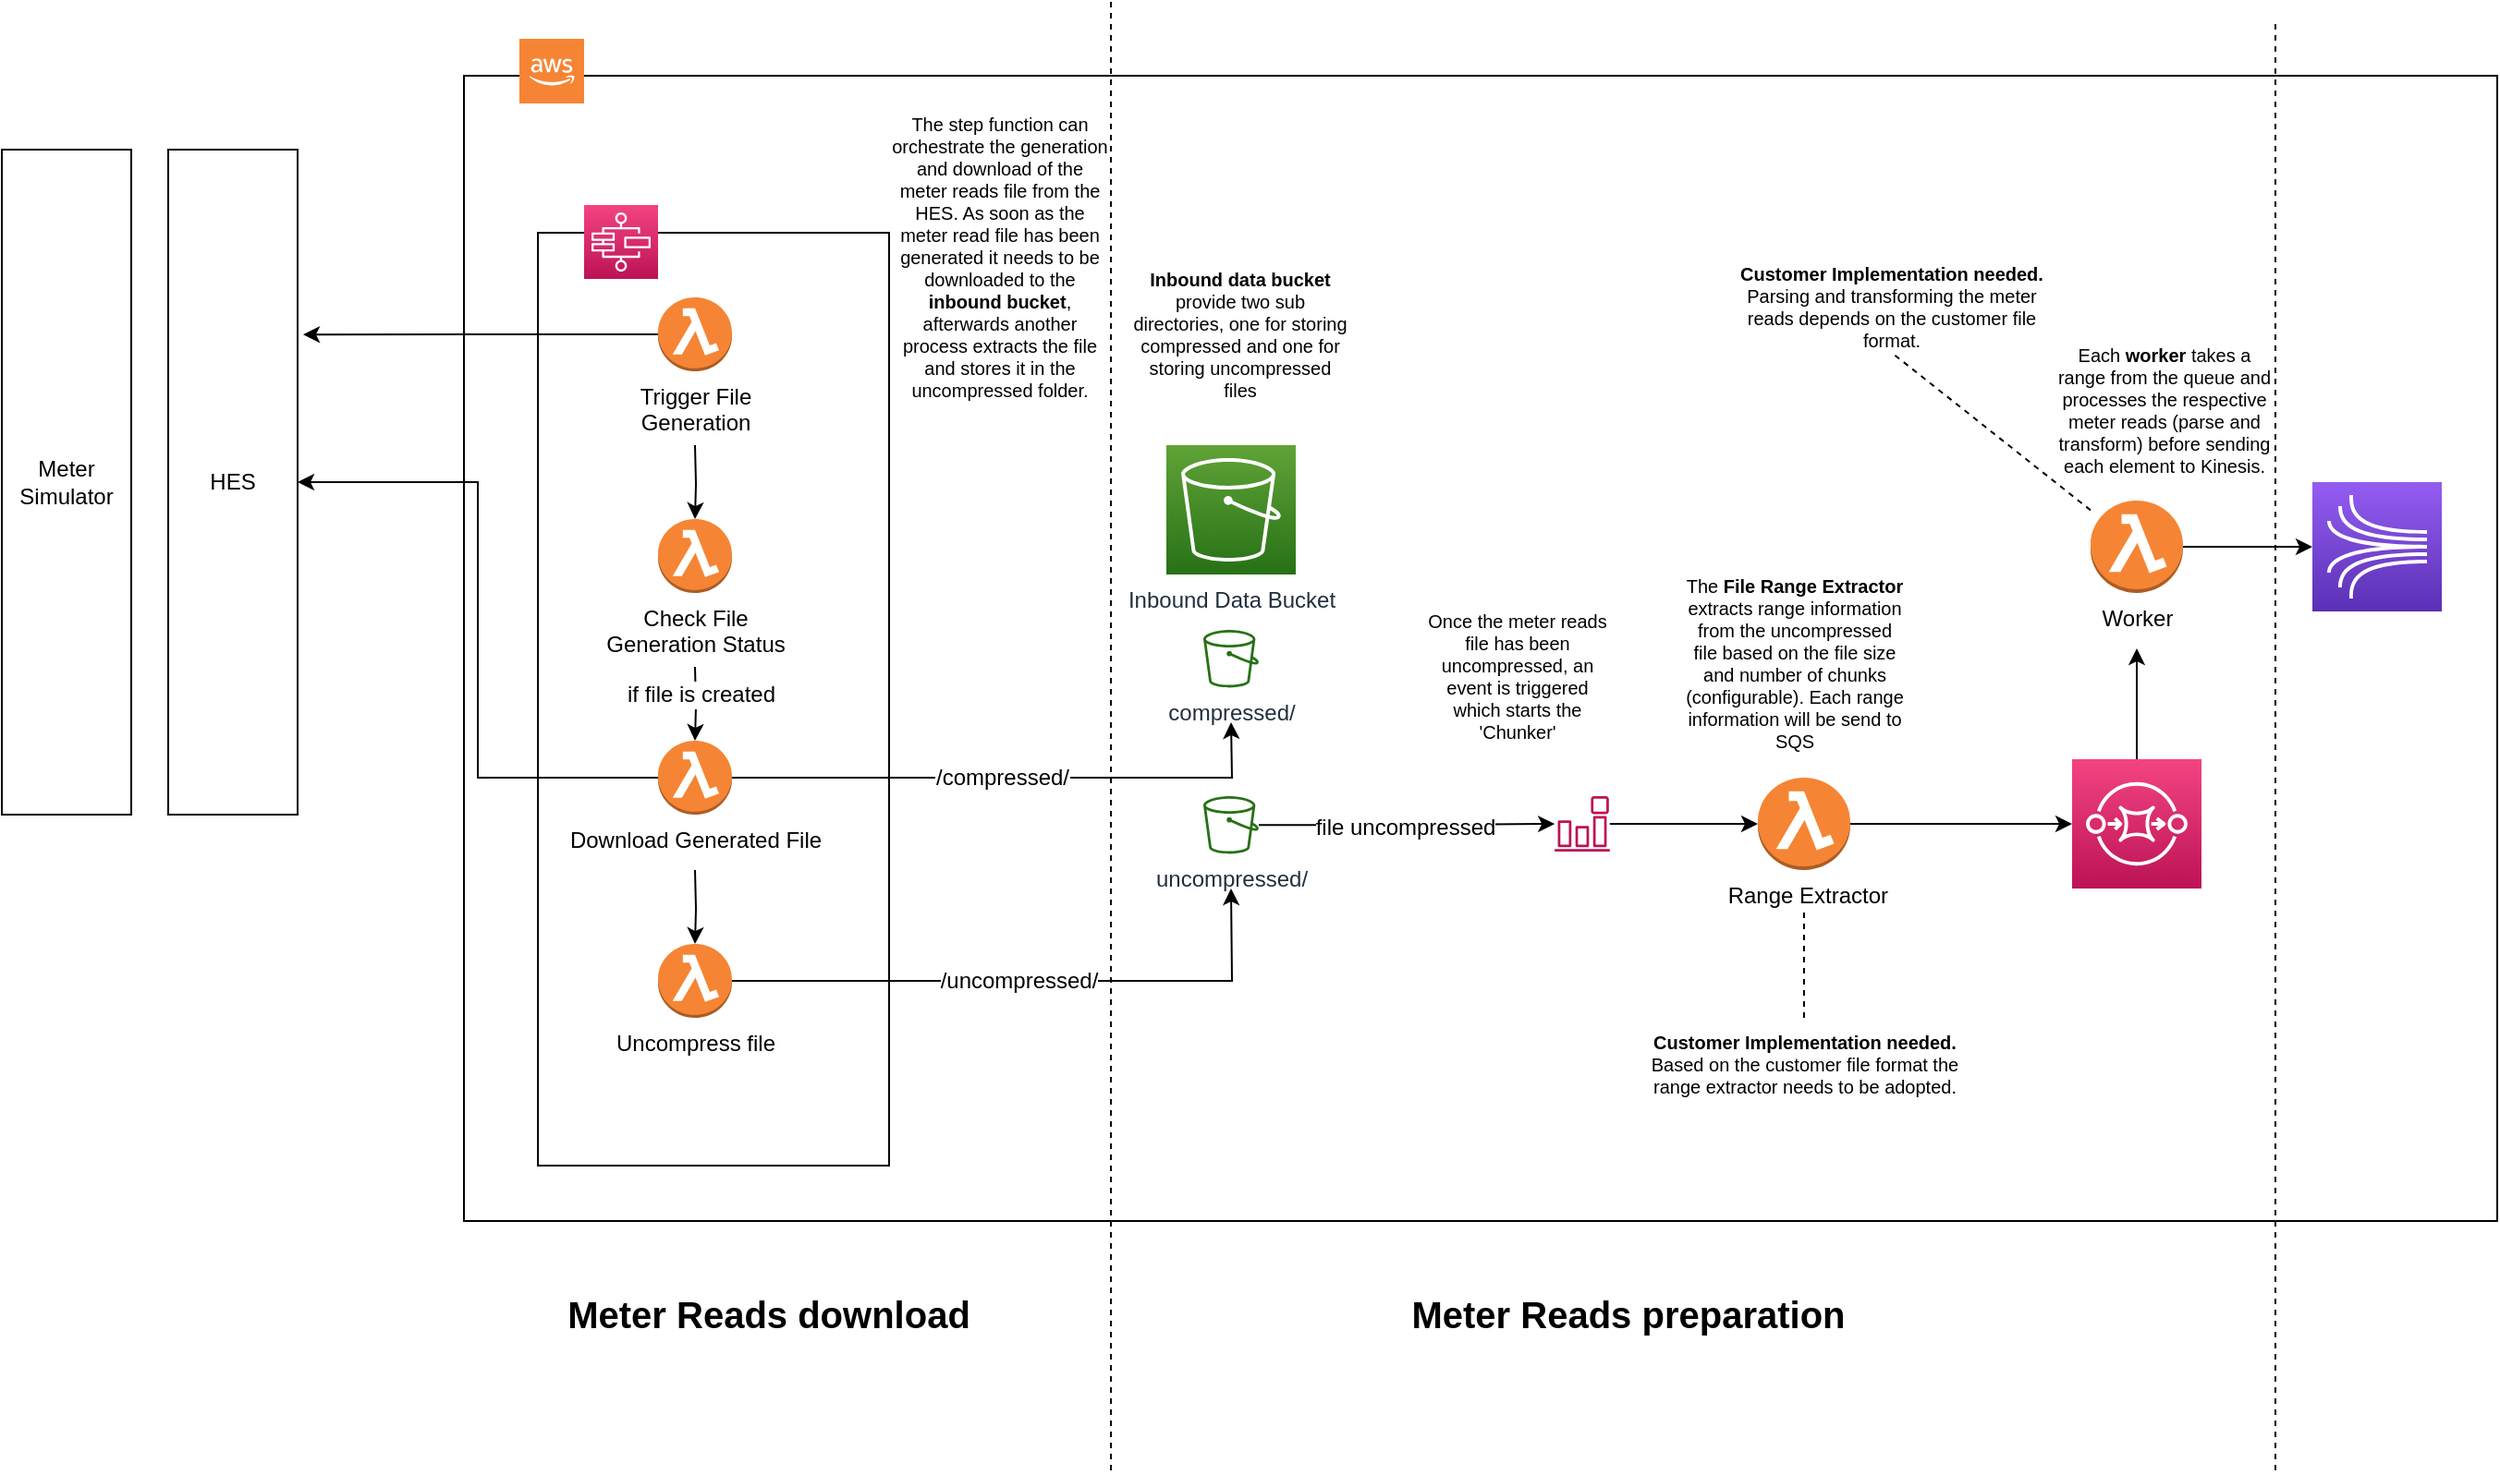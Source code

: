 <mxfile version="12.4.8" type="device"><diagram id="jpNb6YVZosW5PQ_7fI71" name="Page-1"><mxGraphModel dx="2015" dy="1127" grid="1" gridSize="10" guides="1" tooltips="1" connect="1" arrows="1" fold="1" page="1" pageScale="1" pageWidth="850" pageHeight="1100" math="0" shadow="0"><root><mxCell id="0"/><mxCell id="1" parent="0"/><mxCell id="XXg7v4215QbWHJBdVhu7-3" value="" style="rounded=0;whiteSpace=wrap;html=1;fillColor=none;" vertex="1" parent="1"><mxGeometry x="290" y="90" width="1100" height="620" as="geometry"/></mxCell><mxCell id="XXg7v4215QbWHJBdVhu7-9" value="" style="rounded=0;whiteSpace=wrap;html=1;fillColor=none;" vertex="1" parent="1"><mxGeometry x="330" y="175" width="190" height="505" as="geometry"/></mxCell><mxCell id="XXg7v4215QbWHJBdVhu7-1" value="Meter Simulator" style="rounded=0;whiteSpace=wrap;html=1;" vertex="1" parent="1"><mxGeometry x="40" y="130" width="70" height="360" as="geometry"/></mxCell><mxCell id="XXg7v4215QbWHJBdVhu7-2" value="HES" style="rounded=0;whiteSpace=wrap;html=1;" vertex="1" parent="1"><mxGeometry x="130" y="130" width="70" height="360" as="geometry"/></mxCell><mxCell id="XXg7v4215QbWHJBdVhu7-4" value="" style="outlineConnect=0;dashed=0;verticalLabelPosition=bottom;verticalAlign=top;align=center;html=1;shape=mxgraph.aws3.cloud_2;fillColor=#F58534;gradientColor=none;" vertex="1" parent="1"><mxGeometry x="320" y="70" width="35" height="35" as="geometry"/></mxCell><mxCell id="XXg7v4215QbWHJBdVhu7-10" style="edgeStyle=orthogonalEdgeStyle;rounded=0;orthogonalLoop=1;jettySize=auto;html=1;entryX=1.043;entryY=0.278;entryDx=0;entryDy=0;entryPerimeter=0;" edge="1" parent="1" source="XXg7v4215QbWHJBdVhu7-5" target="XXg7v4215QbWHJBdVhu7-2"><mxGeometry relative="1" as="geometry"/></mxCell><mxCell id="XXg7v4215QbWHJBdVhu7-20" style="edgeStyle=orthogonalEdgeStyle;rounded=0;orthogonalLoop=1;jettySize=auto;html=1;" edge="1" parent="1" target="XXg7v4215QbWHJBdVhu7-11"><mxGeometry relative="1" as="geometry"><mxPoint x="415" y="290" as="sourcePoint"/></mxGeometry></mxCell><mxCell id="XXg7v4215QbWHJBdVhu7-5" value="&lt;div&gt;Trigger File &lt;br&gt;&lt;/div&gt;&lt;div&gt;Generation&lt;/div&gt;" style="outlineConnect=0;dashed=0;verticalLabelPosition=bottom;verticalAlign=top;align=center;html=1;shape=mxgraph.aws3.lambda_function;fillColor=#F58534;gradientColor=none;" vertex="1" parent="1"><mxGeometry x="395" y="210" width="40" height="40" as="geometry"/></mxCell><mxCell id="XXg7v4215QbWHJBdVhu7-8" value="" style="outlineConnect=0;fontColor=#232F3E;gradientColor=#F34482;gradientDirection=north;fillColor=#BC1356;strokeColor=#ffffff;dashed=0;verticalLabelPosition=bottom;verticalAlign=top;align=center;html=1;fontSize=12;fontStyle=0;aspect=fixed;shape=mxgraph.aws4.resourceIcon;resIcon=mxgraph.aws4.step_functions;" vertex="1" parent="1"><mxGeometry x="355" y="160" width="40" height="40" as="geometry"/></mxCell><mxCell id="XXg7v4215QbWHJBdVhu7-21" style="edgeStyle=orthogonalEdgeStyle;rounded=0;orthogonalLoop=1;jettySize=auto;html=1;entryX=0.5;entryY=0;entryDx=0;entryDy=0;entryPerimeter=0;" edge="1" parent="1" target="XXg7v4215QbWHJBdVhu7-12"><mxGeometry relative="1" as="geometry"><mxPoint x="415" y="410" as="sourcePoint"/></mxGeometry></mxCell><mxCell id="XXg7v4215QbWHJBdVhu7-22" value="if file is created" style="text;html=1;align=center;verticalAlign=middle;resizable=0;points=[];labelBackgroundColor=#ffffff;" vertex="1" connectable="0" parent="XXg7v4215QbWHJBdVhu7-21"><mxGeometry x="-0.25" y="2" relative="1" as="geometry"><mxPoint as="offset"/></mxGeometry></mxCell><mxCell id="XXg7v4215QbWHJBdVhu7-11" value="&lt;div&gt;Check File &lt;br&gt;&lt;/div&gt;&lt;div&gt;Generation Status&lt;/div&gt;" style="outlineConnect=0;dashed=0;verticalLabelPosition=bottom;verticalAlign=top;align=center;html=1;shape=mxgraph.aws3.lambda_function;fillColor=#F58534;gradientColor=none;" vertex="1" parent="1"><mxGeometry x="395" y="330" width="40" height="40" as="geometry"/></mxCell><mxCell id="XXg7v4215QbWHJBdVhu7-23" style="edgeStyle=orthogonalEdgeStyle;rounded=0;orthogonalLoop=1;jettySize=auto;html=1;" edge="1" parent="1" source="XXg7v4215QbWHJBdVhu7-12"><mxGeometry relative="1" as="geometry"><mxPoint x="705" y="440" as="targetPoint"/></mxGeometry></mxCell><mxCell id="XXg7v4215QbWHJBdVhu7-24" value="/compressed/" style="text;html=1;align=center;verticalAlign=middle;resizable=0;points=[];labelBackgroundColor=#ffffff;" vertex="1" connectable="0" parent="XXg7v4215QbWHJBdVhu7-23"><mxGeometry x="0.361" relative="1" as="geometry"><mxPoint x="-59" as="offset"/></mxGeometry></mxCell><mxCell id="XXg7v4215QbWHJBdVhu7-25" style="edgeStyle=orthogonalEdgeStyle;rounded=0;orthogonalLoop=1;jettySize=auto;html=1;" edge="1" parent="1" target="XXg7v4215QbWHJBdVhu7-13"><mxGeometry relative="1" as="geometry"><mxPoint x="415" y="520" as="sourcePoint"/></mxGeometry></mxCell><mxCell id="XXg7v4215QbWHJBdVhu7-28" style="edgeStyle=orthogonalEdgeStyle;rounded=0;orthogonalLoop=1;jettySize=auto;html=1;" edge="1" parent="1" source="XXg7v4215QbWHJBdVhu7-12" target="XXg7v4215QbWHJBdVhu7-2"><mxGeometry relative="1" as="geometry"/></mxCell><mxCell id="XXg7v4215QbWHJBdVhu7-12" value="Download Generated File" style="outlineConnect=0;dashed=0;verticalLabelPosition=bottom;verticalAlign=top;align=center;html=1;shape=mxgraph.aws3.lambda_function;fillColor=#F58534;gradientColor=none;" vertex="1" parent="1"><mxGeometry x="395" y="450" width="40" height="40" as="geometry"/></mxCell><mxCell id="XXg7v4215QbWHJBdVhu7-26" style="edgeStyle=orthogonalEdgeStyle;rounded=0;orthogonalLoop=1;jettySize=auto;html=1;" edge="1" parent="1" source="XXg7v4215QbWHJBdVhu7-13"><mxGeometry relative="1" as="geometry"><mxPoint x="705" y="530" as="targetPoint"/></mxGeometry></mxCell><mxCell id="XXg7v4215QbWHJBdVhu7-27" value="/uncompressed/" style="text;html=1;align=center;verticalAlign=middle;resizable=0;points=[];labelBackgroundColor=#ffffff;" vertex="1" connectable="0" parent="XXg7v4215QbWHJBdVhu7-26"><mxGeometry x="0.46" y="-5" relative="1" as="geometry"><mxPoint x="-79" y="-5" as="offset"/></mxGeometry></mxCell><mxCell id="XXg7v4215QbWHJBdVhu7-13" value="Uncompress file" style="outlineConnect=0;dashed=0;verticalLabelPosition=bottom;verticalAlign=top;align=center;html=1;shape=mxgraph.aws3.lambda_function;fillColor=#F58534;gradientColor=none;" vertex="1" parent="1"><mxGeometry x="395" y="560" width="40" height="40" as="geometry"/></mxCell><mxCell id="XXg7v4215QbWHJBdVhu7-29" style="edgeStyle=orthogonalEdgeStyle;rounded=0;orthogonalLoop=1;jettySize=auto;html=1;" edge="1" parent="1" source="XXg7v4215QbWHJBdVhu7-42" target="XXg7v4215QbWHJBdVhu7-15"><mxGeometry relative="1" as="geometry"/></mxCell><mxCell id="XXg7v4215QbWHJBdVhu7-30" value="file uncompressed" style="text;html=1;align=center;verticalAlign=middle;resizable=0;points=[];labelBackgroundColor=#ffffff;" vertex="1" connectable="0" parent="XXg7v4215QbWHJBdVhu7-29"><mxGeometry x="-0.02" y="-1" relative="1" as="geometry"><mxPoint as="offset"/></mxGeometry></mxCell><mxCell id="XXg7v4215QbWHJBdVhu7-14" value="Inbound Data Bucket" style="outlineConnect=0;fontColor=#232F3E;gradientColor=#60A337;gradientDirection=north;fillColor=#277116;strokeColor=#ffffff;dashed=0;verticalLabelPosition=bottom;verticalAlign=top;align=center;html=1;fontSize=12;fontStyle=0;aspect=fixed;shape=mxgraph.aws4.resourceIcon;resIcon=mxgraph.aws4.s3;" vertex="1" parent="1"><mxGeometry x="670" y="290" width="70" height="70" as="geometry"/></mxCell><mxCell id="XXg7v4215QbWHJBdVhu7-31" style="edgeStyle=orthogonalEdgeStyle;rounded=0;orthogonalLoop=1;jettySize=auto;html=1;" edge="1" parent="1" source="XXg7v4215QbWHJBdVhu7-15" target="XXg7v4215QbWHJBdVhu7-16"><mxGeometry relative="1" as="geometry"/></mxCell><mxCell id="XXg7v4215QbWHJBdVhu7-15" value="" style="outlineConnect=0;fontColor=#232F3E;gradientColor=none;fillColor=#BC1356;strokeColor=none;dashed=0;verticalLabelPosition=bottom;verticalAlign=top;align=center;html=1;fontSize=12;fontStyle=0;aspect=fixed;pointerEvents=1;shape=mxgraph.aws4.event_event_based;" vertex="1" parent="1"><mxGeometry x="880" y="480" width="30" height="30" as="geometry"/></mxCell><mxCell id="XXg7v4215QbWHJBdVhu7-33" style="edgeStyle=orthogonalEdgeStyle;rounded=0;orthogonalLoop=1;jettySize=auto;html=1;" edge="1" parent="1" source="XXg7v4215QbWHJBdVhu7-16" target="XXg7v4215QbWHJBdVhu7-17"><mxGeometry relative="1" as="geometry"/></mxCell><mxCell id="XXg7v4215QbWHJBdVhu7-16" value="&amp;nbsp;Range Extractor&lt;br&gt;&lt;div&gt;&lt;br&gt;&lt;/div&gt;&lt;div&gt;&lt;br&gt;&lt;/div&gt;" style="outlineConnect=0;dashed=0;verticalLabelPosition=bottom;verticalAlign=top;align=center;html=1;shape=mxgraph.aws3.lambda_function;fillColor=#F58534;gradientColor=none;" vertex="1" parent="1"><mxGeometry x="990" y="470" width="50" height="50" as="geometry"/></mxCell><mxCell id="XXg7v4215QbWHJBdVhu7-34" style="edgeStyle=orthogonalEdgeStyle;rounded=0;orthogonalLoop=1;jettySize=auto;html=1;" edge="1" parent="1" source="XXg7v4215QbWHJBdVhu7-17"><mxGeometry relative="1" as="geometry"><mxPoint x="1195" y="400" as="targetPoint"/></mxGeometry></mxCell><mxCell id="XXg7v4215QbWHJBdVhu7-17" value="" style="outlineConnect=0;fontColor=#232F3E;gradientColor=#F34482;gradientDirection=north;fillColor=#BC1356;strokeColor=#ffffff;dashed=0;verticalLabelPosition=bottom;verticalAlign=top;align=center;html=1;fontSize=12;fontStyle=0;aspect=fixed;shape=mxgraph.aws4.resourceIcon;resIcon=mxgraph.aws4.sqs;" vertex="1" parent="1"><mxGeometry x="1160" y="460" width="70" height="70" as="geometry"/></mxCell><mxCell id="XXg7v4215QbWHJBdVhu7-35" style="edgeStyle=orthogonalEdgeStyle;rounded=0;orthogonalLoop=1;jettySize=auto;html=1;" edge="1" parent="1" source="XXg7v4215QbWHJBdVhu7-18" target="XXg7v4215QbWHJBdVhu7-19"><mxGeometry relative="1" as="geometry"/></mxCell><mxCell id="XXg7v4215QbWHJBdVhu7-18" value="Worker" style="outlineConnect=0;dashed=0;verticalLabelPosition=bottom;verticalAlign=top;align=center;html=1;shape=mxgraph.aws3.lambda_function;fillColor=#F58534;gradientColor=none;" vertex="1" parent="1"><mxGeometry x="1170" y="320" width="50" height="50" as="geometry"/></mxCell><mxCell id="XXg7v4215QbWHJBdVhu7-19" value="" style="outlineConnect=0;fontColor=#232F3E;gradientColor=#945DF2;gradientDirection=north;fillColor=#5A30B5;strokeColor=#ffffff;dashed=0;verticalLabelPosition=bottom;verticalAlign=top;align=center;html=1;fontSize=12;fontStyle=0;aspect=fixed;shape=mxgraph.aws4.resourceIcon;resIcon=mxgraph.aws4.kinesis;" vertex="1" parent="1"><mxGeometry x="1290" y="310" width="70" height="70" as="geometry"/></mxCell><mxCell id="XXg7v4215QbWHJBdVhu7-36" value="" style="endArrow=none;dashed=1;html=1;" edge="1" parent="1"><mxGeometry width="50" height="50" relative="1" as="geometry"><mxPoint x="640" y="845" as="sourcePoint"/><mxPoint x="640" y="50" as="targetPoint"/></mxGeometry></mxCell><mxCell id="XXg7v4215QbWHJBdVhu7-37" value="" style="endArrow=none;dashed=1;html=1;" edge="1" parent="1"><mxGeometry width="50" height="50" relative="1" as="geometry"><mxPoint x="1270" y="845" as="sourcePoint"/><mxPoint x="1270" y="60" as="targetPoint"/></mxGeometry></mxCell><mxCell id="XXg7v4215QbWHJBdVhu7-39" value="Meter Reads download" style="text;html=1;strokeColor=none;fillColor=none;align=center;verticalAlign=middle;whiteSpace=wrap;rounded=0;fontStyle=1;fontSize=20;" vertex="1" parent="1"><mxGeometry x="340" y="750" width="230" height="20" as="geometry"/></mxCell><mxCell id="XXg7v4215QbWHJBdVhu7-40" value="Meter Reads preparation" style="text;html=1;strokeColor=none;fillColor=none;align=center;verticalAlign=middle;whiteSpace=wrap;rounded=0;fontStyle=1;fontSize=20;" vertex="1" parent="1"><mxGeometry x="770" y="750" width="300" height="20" as="geometry"/></mxCell><mxCell id="XXg7v4215QbWHJBdVhu7-41" value="compressed/" style="outlineConnect=0;fontColor=#232F3E;gradientColor=none;fillColor=#277116;strokeColor=none;dashed=0;verticalLabelPosition=bottom;verticalAlign=top;align=center;html=1;fontSize=12;fontStyle=0;aspect=fixed;pointerEvents=1;shape=mxgraph.aws4.bucket;" vertex="1" parent="1"><mxGeometry x="690" y="390.0" width="30" height="31.2" as="geometry"/></mxCell><mxCell id="XXg7v4215QbWHJBdVhu7-42" value="&lt;div&gt;uncompressed/&lt;/div&gt;&lt;div&gt;&lt;br&gt;&lt;/div&gt;" style="outlineConnect=0;fontColor=#232F3E;gradientColor=none;fillColor=#277116;strokeColor=none;dashed=0;verticalLabelPosition=bottom;verticalAlign=top;align=center;html=1;fontSize=12;fontStyle=0;aspect=fixed;pointerEvents=1;shape=mxgraph.aws4.bucket;" vertex="1" parent="1"><mxGeometry x="690" y="480.0" width="30" height="31.2" as="geometry"/></mxCell><mxCell id="XXg7v4215QbWHJBdVhu7-43" value="&lt;b&gt;Inbound data bucket &lt;/b&gt;provide two sub directories, one for storing compressed and one for storing uncompressed files" style="text;html=1;strokeColor=none;fillColor=none;align=center;verticalAlign=middle;whiteSpace=wrap;rounded=0;fontSize=10;" vertex="1" parent="1"><mxGeometry x="650" y="185" width="120" height="90" as="geometry"/></mxCell><mxCell id="XXg7v4215QbWHJBdVhu7-44" value="Once the meter reads file has been uncompressed, an event is triggered which starts the 'Chunker'" style="text;html=1;strokeColor=none;fillColor=none;align=center;verticalAlign=middle;whiteSpace=wrap;rounded=0;fontSize=10;" vertex="1" parent="1"><mxGeometry x="810" y="370" width="100" height="90" as="geometry"/></mxCell><mxCell id="XXg7v4215QbWHJBdVhu7-45" value="The &lt;b&gt;File Range Extractor&lt;/b&gt; extracts range information from the uncompressed file based on the file size and number of chunks (configurable). Each range information will be send to SQS" style="text;html=1;strokeColor=none;fillColor=none;align=center;verticalAlign=middle;whiteSpace=wrap;rounded=0;fontSize=10;" vertex="1" parent="1"><mxGeometry x="950" y="355" width="120" height="105" as="geometry"/></mxCell><mxCell id="XXg7v4215QbWHJBdVhu7-46" value="Each &lt;b&gt;worker&lt;/b&gt; takes a range from the queue and processes the respective meter reads (parse and transform) before sending each element to Kinesis." style="text;html=1;strokeColor=none;fillColor=none;align=center;verticalAlign=middle;whiteSpace=wrap;rounded=0;fontSize=10;" vertex="1" parent="1"><mxGeometry x="1150" y="218" width="120" height="105" as="geometry"/></mxCell><mxCell id="XXg7v4215QbWHJBdVhu7-47" value="The step function can orchestrate the generation and download of the meter reads file from the HES. As soon as the meter read file has been generated it needs to be downloaded to the &lt;b&gt;inbound bucket&lt;/b&gt;, afterwards another process extracts the file and stores it in the uncompressed folder." style="text;html=1;strokeColor=none;fillColor=none;align=center;verticalAlign=middle;whiteSpace=wrap;rounded=0;fontSize=10;" vertex="1" parent="1"><mxGeometry x="520" y="100" width="120" height="175" as="geometry"/></mxCell><mxCell id="XXg7v4215QbWHJBdVhu7-49" value="&lt;div&gt;&lt;b&gt;Customer Implementation needed. &lt;/b&gt;&lt;br&gt;&lt;/div&gt;&lt;div&gt;Based on the customer file format the range extractor needs to be adopted. &lt;br&gt;&lt;/div&gt;" style="text;html=1;strokeColor=none;fillColor=none;align=center;verticalAlign=middle;whiteSpace=wrap;rounded=0;fontSize=10;" vertex="1" parent="1"><mxGeometry x="922.5" y="600" width="185" height="50" as="geometry"/></mxCell><mxCell id="XXg7v4215QbWHJBdVhu7-50" value="" style="endArrow=none;dashed=1;html=1;fontSize=10;exitX=0.5;exitY=0;exitDx=0;exitDy=0;" edge="1" parent="1" source="XXg7v4215QbWHJBdVhu7-49"><mxGeometry width="50" height="50" relative="1" as="geometry"><mxPoint x="1080" y="610" as="sourcePoint"/><mxPoint x="1015" y="540" as="targetPoint"/></mxGeometry></mxCell><mxCell id="XXg7v4215QbWHJBdVhu7-51" value="&lt;div&gt;&lt;b&gt;Customer Implementation needed. &lt;/b&gt;&lt;br&gt;&lt;/div&gt;&lt;div&gt;Parsing and transforming the meter reads depends on the customer file format. &lt;br&gt;&lt;/div&gt;" style="text;html=1;strokeColor=none;fillColor=none;align=center;verticalAlign=middle;whiteSpace=wrap;rounded=0;fontSize=10;" vertex="1" parent="1"><mxGeometry x="970" y="190" width="185" height="50" as="geometry"/></mxCell><mxCell id="XXg7v4215QbWHJBdVhu7-52" value="" style="endArrow=none;dashed=1;html=1;fontSize=10;entryX=0.5;entryY=1;entryDx=0;entryDy=0;" edge="1" parent="1" source="XXg7v4215QbWHJBdVhu7-18" target="XXg7v4215QbWHJBdVhu7-51"><mxGeometry width="50" height="50" relative="1" as="geometry"><mxPoint x="1100" y="260" as="sourcePoint"/><mxPoint x="1100" y="200" as="targetPoint"/></mxGeometry></mxCell></root></mxGraphModel></diagram></mxfile>